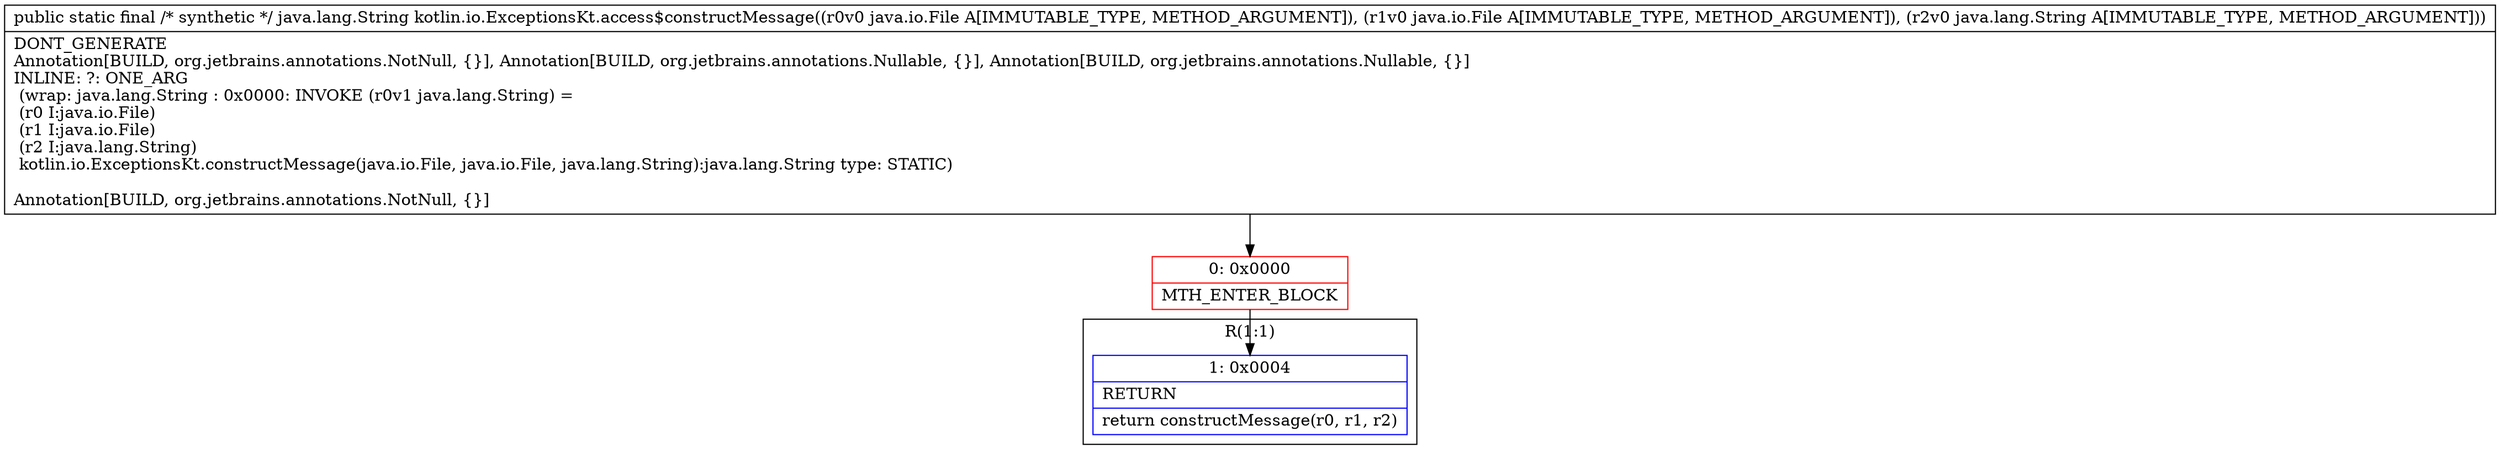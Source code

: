 digraph "CFG forkotlin.io.ExceptionsKt.access$constructMessage(Ljava\/io\/File;Ljava\/io\/File;Ljava\/lang\/String;)Ljava\/lang\/String;" {
subgraph cluster_Region_1003921915 {
label = "R(1:1)";
node [shape=record,color=blue];
Node_1 [shape=record,label="{1\:\ 0x0004|RETURN\l|return constructMessage(r0, r1, r2)\l}"];
}
Node_0 [shape=record,color=red,label="{0\:\ 0x0000|MTH_ENTER_BLOCK\l}"];
MethodNode[shape=record,label="{public static final \/* synthetic *\/ java.lang.String kotlin.io.ExceptionsKt.access$constructMessage((r0v0 java.io.File A[IMMUTABLE_TYPE, METHOD_ARGUMENT]), (r1v0 java.io.File A[IMMUTABLE_TYPE, METHOD_ARGUMENT]), (r2v0 java.lang.String A[IMMUTABLE_TYPE, METHOD_ARGUMENT]))  | DONT_GENERATE\lAnnotation[BUILD, org.jetbrains.annotations.NotNull, \{\}], Annotation[BUILD, org.jetbrains.annotations.Nullable, \{\}], Annotation[BUILD, org.jetbrains.annotations.Nullable, \{\}]\lINLINE: ?: ONE_ARG  \l  (wrap: java.lang.String : 0x0000: INVOKE  (r0v1 java.lang.String) = \l  (r0 I:java.io.File)\l  (r1 I:java.io.File)\l  (r2 I:java.lang.String)\l kotlin.io.ExceptionsKt.constructMessage(java.io.File, java.io.File, java.lang.String):java.lang.String type: STATIC)\l\lAnnotation[BUILD, org.jetbrains.annotations.NotNull, \{\}]\l}"];
MethodNode -> Node_0;
Node_0 -> Node_1;
}


